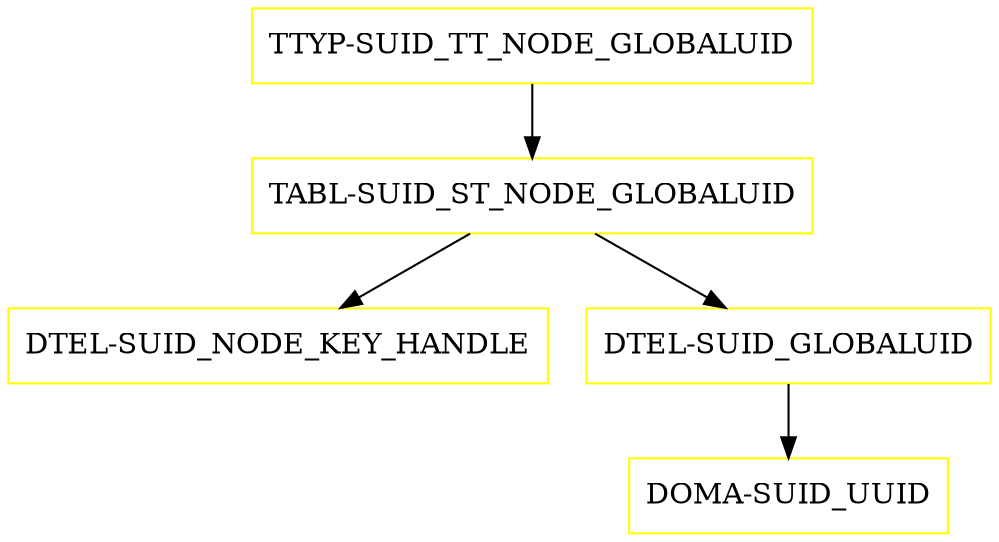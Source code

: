 digraph G {
  "TTYP-SUID_TT_NODE_GLOBALUID" [shape=box,color=yellow];
  "TABL-SUID_ST_NODE_GLOBALUID" [shape=box,color=yellow,URL="./TABL_SUID_ST_NODE_GLOBALUID.html"];
  "DTEL-SUID_NODE_KEY_HANDLE" [shape=box,color=yellow,URL="./DTEL_SUID_NODE_KEY_HANDLE.html"];
  "DTEL-SUID_GLOBALUID" [shape=box,color=yellow,URL="./DTEL_SUID_GLOBALUID.html"];
  "DOMA-SUID_UUID" [shape=box,color=yellow,URL="./DOMA_SUID_UUID.html"];
  "TTYP-SUID_TT_NODE_GLOBALUID" -> "TABL-SUID_ST_NODE_GLOBALUID";
  "TABL-SUID_ST_NODE_GLOBALUID" -> "DTEL-SUID_GLOBALUID";
  "TABL-SUID_ST_NODE_GLOBALUID" -> "DTEL-SUID_NODE_KEY_HANDLE";
  "DTEL-SUID_GLOBALUID" -> "DOMA-SUID_UUID";
}
